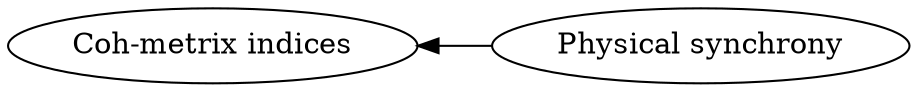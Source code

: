 digraph Test {
	rankdir=RL
	size="15,15"
	overlap=false
	splines=true
	{rank=same; "Physical synchrony";}
	{rank=same; "Coh-metrix indices";}
	"Physical synchrony" [href="https://scholar.google.com/scholar?hl=en&q=An%20Interactive%20Table%20for%20Supporting%20Participation%20Balance%20in%20Face-to-Face%20Collaborative%20Learning"]
	"Physical synchrony" -> "Coh-metrix indices"
}
